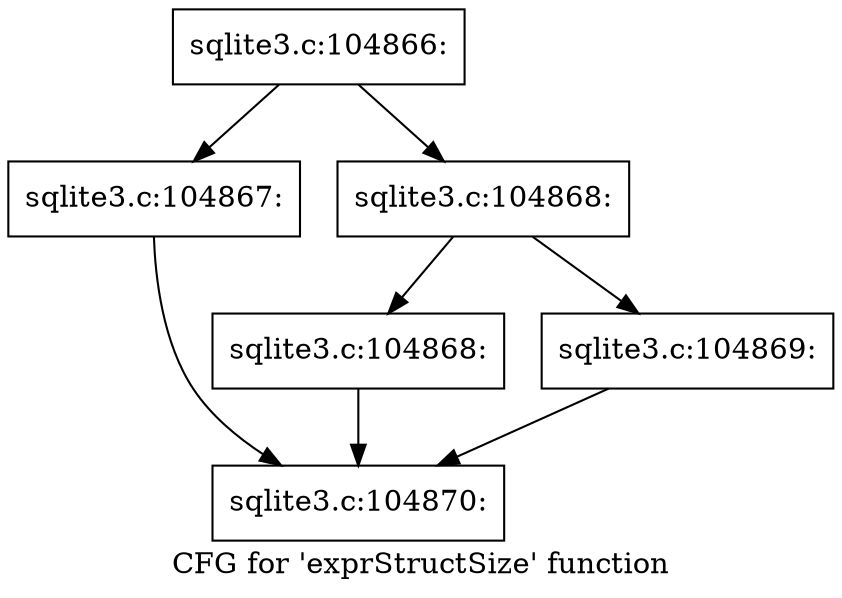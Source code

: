 digraph "CFG for 'exprStructSize' function" {
	label="CFG for 'exprStructSize' function";

	Node0x55c0f8d178f0 [shape=record,label="{sqlite3.c:104866:}"];
	Node0x55c0f8d178f0 -> Node0x55c0f8d1a070;
	Node0x55c0f8d178f0 -> Node0x55c0f8d1a0c0;
	Node0x55c0f8d1a070 [shape=record,label="{sqlite3.c:104867:}"];
	Node0x55c0f8d1a070 -> Node0x55c0f8d19df0;
	Node0x55c0f8d1a0c0 [shape=record,label="{sqlite3.c:104868:}"];
	Node0x55c0f8d1a0c0 -> Node0x55c0f8d19ba0;
	Node0x55c0f8d1a0c0 -> Node0x55c0f8d1cad0;
	Node0x55c0f8d19ba0 [shape=record,label="{sqlite3.c:104868:}"];
	Node0x55c0f8d19ba0 -> Node0x55c0f8d19df0;
	Node0x55c0f8d1cad0 [shape=record,label="{sqlite3.c:104869:}"];
	Node0x55c0f8d1cad0 -> Node0x55c0f8d19df0;
	Node0x55c0f8d19df0 [shape=record,label="{sqlite3.c:104870:}"];
}

